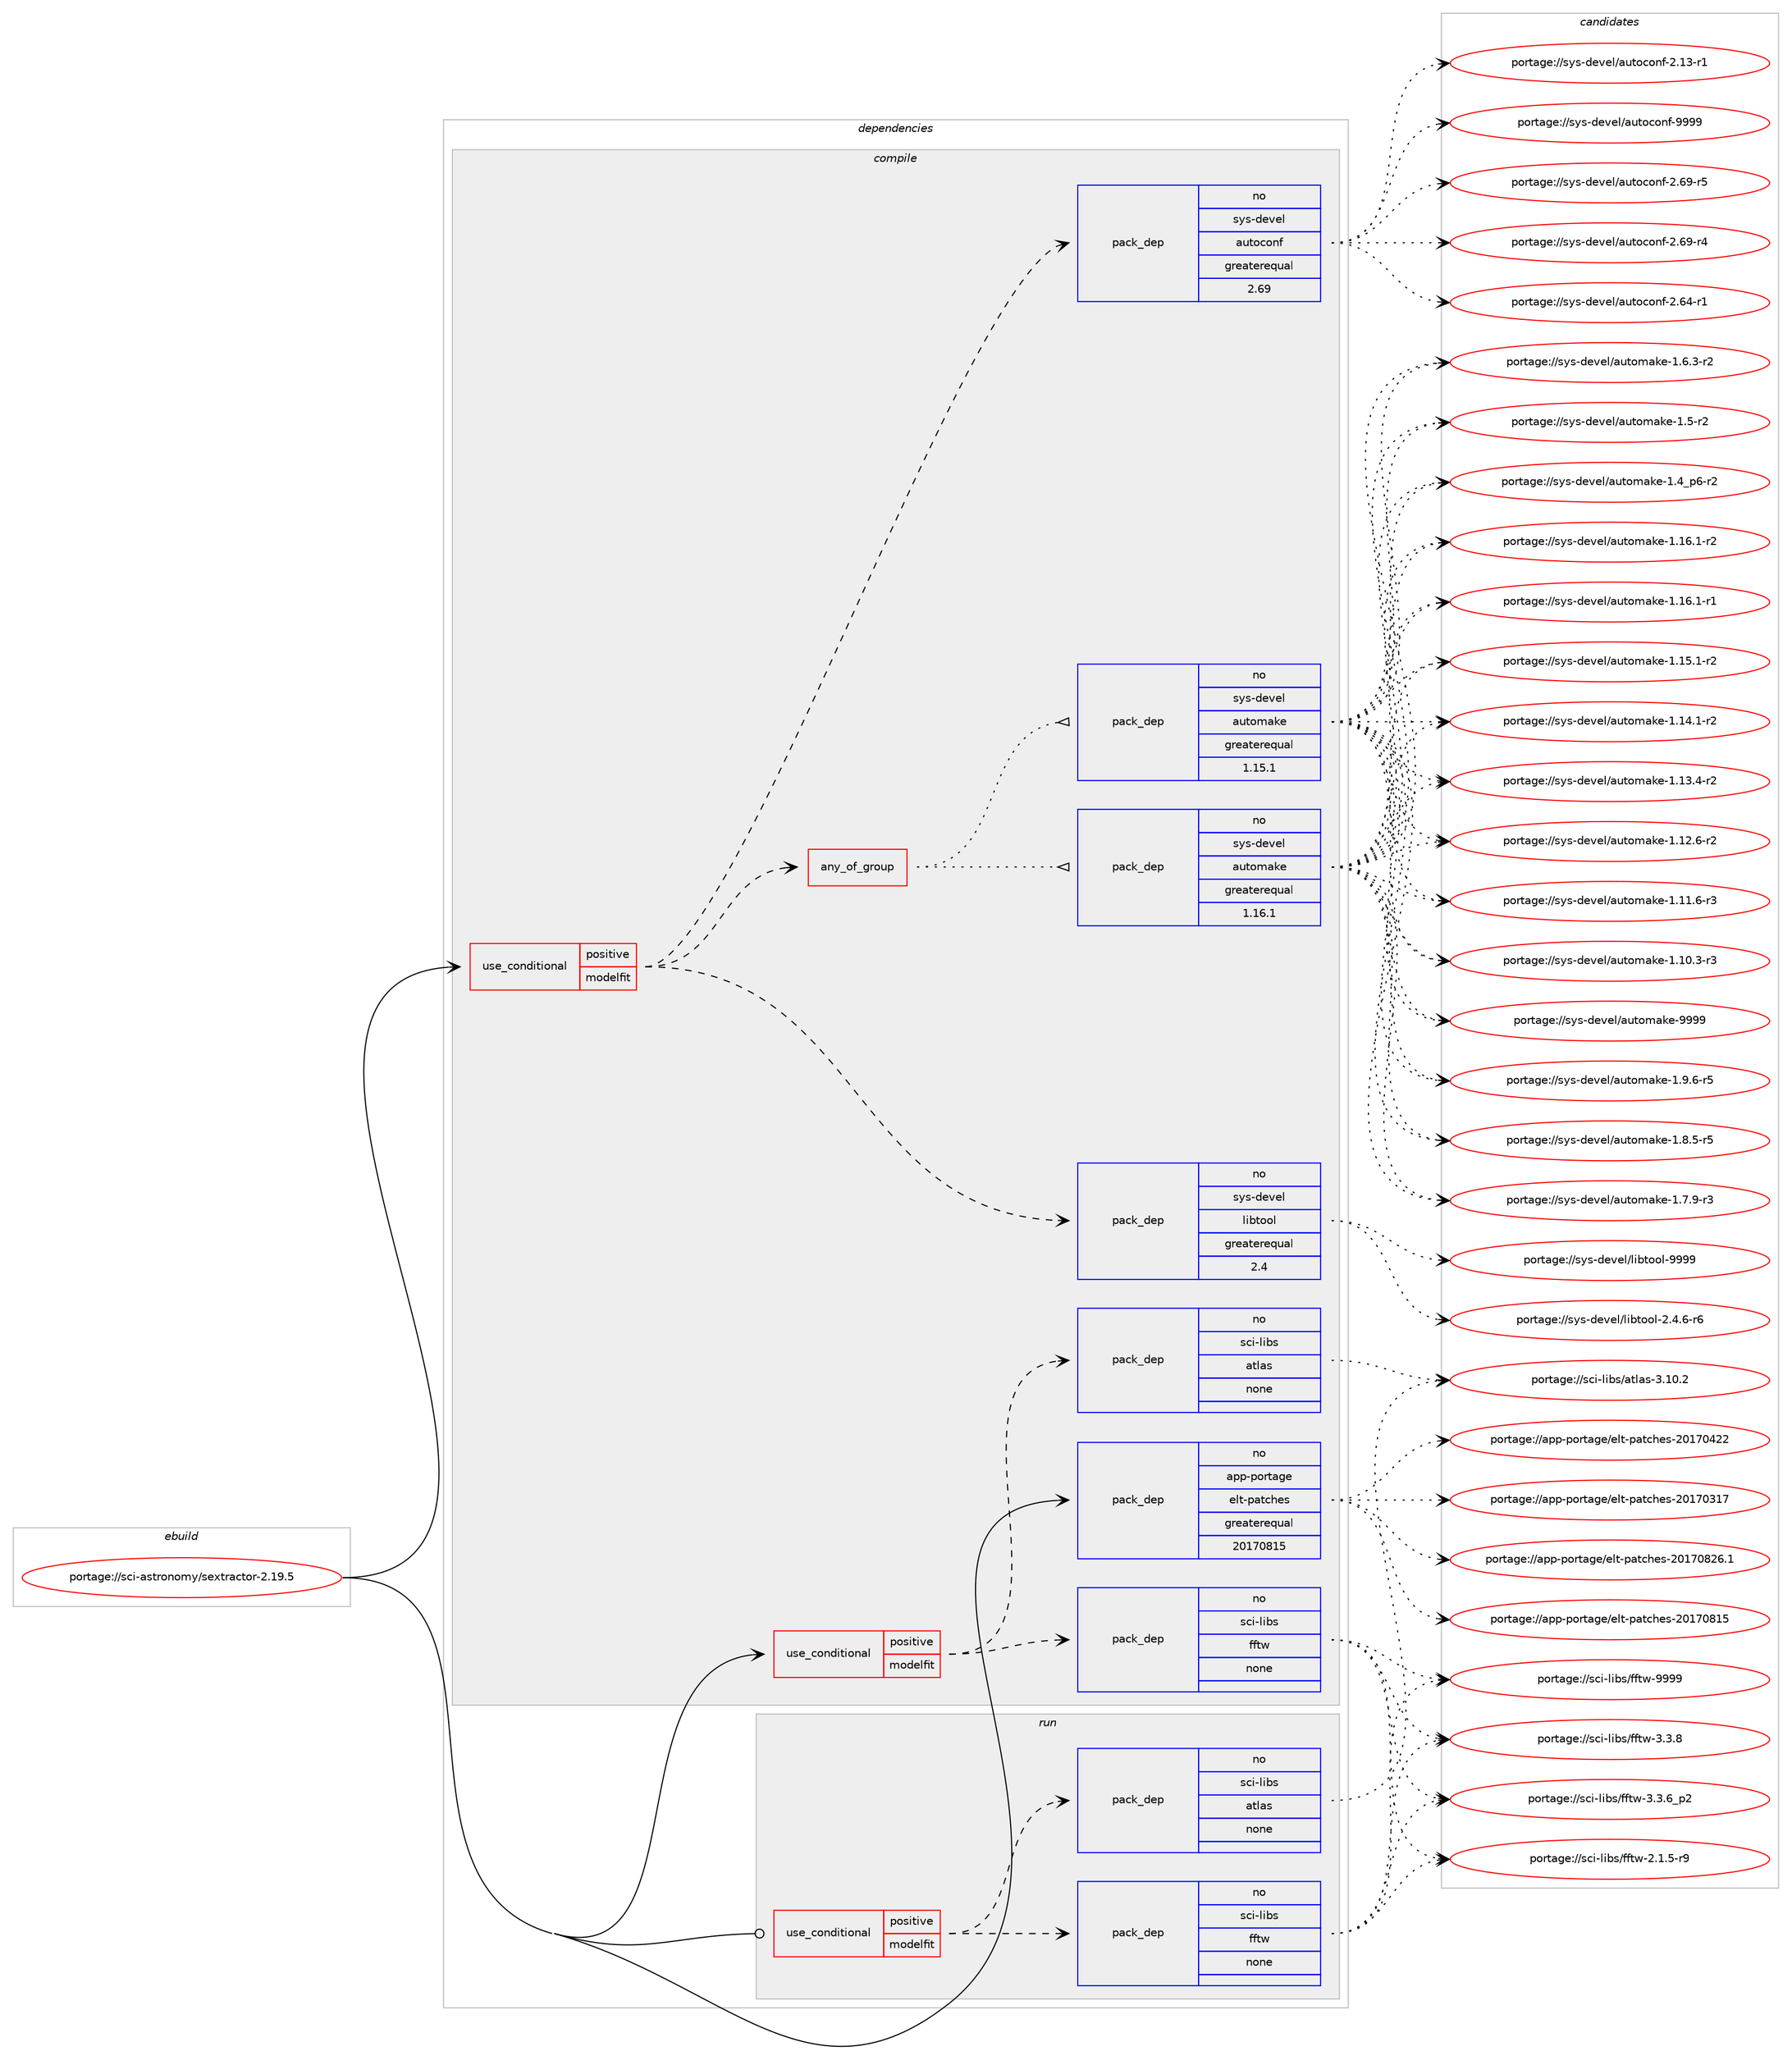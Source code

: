 digraph prolog {

# *************
# Graph options
# *************

newrank=true;
concentrate=true;
compound=true;
graph [rankdir=LR,fontname=Helvetica,fontsize=10,ranksep=1.5];#, ranksep=2.5, nodesep=0.2];
edge  [arrowhead=vee];
node  [fontname=Helvetica,fontsize=10];

# **********
# The ebuild
# **********

subgraph cluster_leftcol {
color=gray;
rank=same;
label=<<i>ebuild</i>>;
id [label="portage://sci-astronomy/sextractor-2.19.5", color=red, width=4, href="../sci-astronomy/sextractor-2.19.5.svg"];
}

# ****************
# The dependencies
# ****************

subgraph cluster_midcol {
color=gray;
label=<<i>dependencies</i>>;
subgraph cluster_compile {
fillcolor="#eeeeee";
style=filled;
label=<<i>compile</i>>;
subgraph cond7970 {
dependency44503 [label=<<TABLE BORDER="0" CELLBORDER="1" CELLSPACING="0" CELLPADDING="4"><TR><TD ROWSPAN="3" CELLPADDING="10">use_conditional</TD></TR><TR><TD>positive</TD></TR><TR><TD>modelfit</TD></TR></TABLE>>, shape=none, color=red];
subgraph any945 {
dependency44504 [label=<<TABLE BORDER="0" CELLBORDER="1" CELLSPACING="0" CELLPADDING="4"><TR><TD CELLPADDING="10">any_of_group</TD></TR></TABLE>>, shape=none, color=red];subgraph pack35584 {
dependency44505 [label=<<TABLE BORDER="0" CELLBORDER="1" CELLSPACING="0" CELLPADDING="4" WIDTH="220"><TR><TD ROWSPAN="6" CELLPADDING="30">pack_dep</TD></TR><TR><TD WIDTH="110">no</TD></TR><TR><TD>sys-devel</TD></TR><TR><TD>automake</TD></TR><TR><TD>greaterequal</TD></TR><TR><TD>1.16.1</TD></TR></TABLE>>, shape=none, color=blue];
}
dependency44504:e -> dependency44505:w [weight=20,style="dotted",arrowhead="oinv"];
subgraph pack35585 {
dependency44506 [label=<<TABLE BORDER="0" CELLBORDER="1" CELLSPACING="0" CELLPADDING="4" WIDTH="220"><TR><TD ROWSPAN="6" CELLPADDING="30">pack_dep</TD></TR><TR><TD WIDTH="110">no</TD></TR><TR><TD>sys-devel</TD></TR><TR><TD>automake</TD></TR><TR><TD>greaterequal</TD></TR><TR><TD>1.15.1</TD></TR></TABLE>>, shape=none, color=blue];
}
dependency44504:e -> dependency44506:w [weight=20,style="dotted",arrowhead="oinv"];
}
dependency44503:e -> dependency44504:w [weight=20,style="dashed",arrowhead="vee"];
subgraph pack35586 {
dependency44507 [label=<<TABLE BORDER="0" CELLBORDER="1" CELLSPACING="0" CELLPADDING="4" WIDTH="220"><TR><TD ROWSPAN="6" CELLPADDING="30">pack_dep</TD></TR><TR><TD WIDTH="110">no</TD></TR><TR><TD>sys-devel</TD></TR><TR><TD>autoconf</TD></TR><TR><TD>greaterequal</TD></TR><TR><TD>2.69</TD></TR></TABLE>>, shape=none, color=blue];
}
dependency44503:e -> dependency44507:w [weight=20,style="dashed",arrowhead="vee"];
subgraph pack35587 {
dependency44508 [label=<<TABLE BORDER="0" CELLBORDER="1" CELLSPACING="0" CELLPADDING="4" WIDTH="220"><TR><TD ROWSPAN="6" CELLPADDING="30">pack_dep</TD></TR><TR><TD WIDTH="110">no</TD></TR><TR><TD>sys-devel</TD></TR><TR><TD>libtool</TD></TR><TR><TD>greaterequal</TD></TR><TR><TD>2.4</TD></TR></TABLE>>, shape=none, color=blue];
}
dependency44503:e -> dependency44508:w [weight=20,style="dashed",arrowhead="vee"];
}
id:e -> dependency44503:w [weight=20,style="solid",arrowhead="vee"];
subgraph cond7971 {
dependency44509 [label=<<TABLE BORDER="0" CELLBORDER="1" CELLSPACING="0" CELLPADDING="4"><TR><TD ROWSPAN="3" CELLPADDING="10">use_conditional</TD></TR><TR><TD>positive</TD></TR><TR><TD>modelfit</TD></TR></TABLE>>, shape=none, color=red];
subgraph pack35588 {
dependency44510 [label=<<TABLE BORDER="0" CELLBORDER="1" CELLSPACING="0" CELLPADDING="4" WIDTH="220"><TR><TD ROWSPAN="6" CELLPADDING="30">pack_dep</TD></TR><TR><TD WIDTH="110">no</TD></TR><TR><TD>sci-libs</TD></TR><TR><TD>atlas</TD></TR><TR><TD>none</TD></TR><TR><TD></TD></TR></TABLE>>, shape=none, color=blue];
}
dependency44509:e -> dependency44510:w [weight=20,style="dashed",arrowhead="vee"];
subgraph pack35589 {
dependency44511 [label=<<TABLE BORDER="0" CELLBORDER="1" CELLSPACING="0" CELLPADDING="4" WIDTH="220"><TR><TD ROWSPAN="6" CELLPADDING="30">pack_dep</TD></TR><TR><TD WIDTH="110">no</TD></TR><TR><TD>sci-libs</TD></TR><TR><TD>fftw</TD></TR><TR><TD>none</TD></TR><TR><TD></TD></TR></TABLE>>, shape=none, color=blue];
}
dependency44509:e -> dependency44511:w [weight=20,style="dashed",arrowhead="vee"];
}
id:e -> dependency44509:w [weight=20,style="solid",arrowhead="vee"];
subgraph pack35590 {
dependency44512 [label=<<TABLE BORDER="0" CELLBORDER="1" CELLSPACING="0" CELLPADDING="4" WIDTH="220"><TR><TD ROWSPAN="6" CELLPADDING="30">pack_dep</TD></TR><TR><TD WIDTH="110">no</TD></TR><TR><TD>app-portage</TD></TR><TR><TD>elt-patches</TD></TR><TR><TD>greaterequal</TD></TR><TR><TD>20170815</TD></TR></TABLE>>, shape=none, color=blue];
}
id:e -> dependency44512:w [weight=20,style="solid",arrowhead="vee"];
}
subgraph cluster_compileandrun {
fillcolor="#eeeeee";
style=filled;
label=<<i>compile and run</i>>;
}
subgraph cluster_run {
fillcolor="#eeeeee";
style=filled;
label=<<i>run</i>>;
subgraph cond7972 {
dependency44513 [label=<<TABLE BORDER="0" CELLBORDER="1" CELLSPACING="0" CELLPADDING="4"><TR><TD ROWSPAN="3" CELLPADDING="10">use_conditional</TD></TR><TR><TD>positive</TD></TR><TR><TD>modelfit</TD></TR></TABLE>>, shape=none, color=red];
subgraph pack35591 {
dependency44514 [label=<<TABLE BORDER="0" CELLBORDER="1" CELLSPACING="0" CELLPADDING="4" WIDTH="220"><TR><TD ROWSPAN="6" CELLPADDING="30">pack_dep</TD></TR><TR><TD WIDTH="110">no</TD></TR><TR><TD>sci-libs</TD></TR><TR><TD>atlas</TD></TR><TR><TD>none</TD></TR><TR><TD></TD></TR></TABLE>>, shape=none, color=blue];
}
dependency44513:e -> dependency44514:w [weight=20,style="dashed",arrowhead="vee"];
subgraph pack35592 {
dependency44515 [label=<<TABLE BORDER="0" CELLBORDER="1" CELLSPACING="0" CELLPADDING="4" WIDTH="220"><TR><TD ROWSPAN="6" CELLPADDING="30">pack_dep</TD></TR><TR><TD WIDTH="110">no</TD></TR><TR><TD>sci-libs</TD></TR><TR><TD>fftw</TD></TR><TR><TD>none</TD></TR><TR><TD></TD></TR></TABLE>>, shape=none, color=blue];
}
dependency44513:e -> dependency44515:w [weight=20,style="dashed",arrowhead="vee"];
}
id:e -> dependency44513:w [weight=20,style="solid",arrowhead="odot"];
}
}

# **************
# The candidates
# **************

subgraph cluster_choices {
rank=same;
color=gray;
label=<<i>candidates</i>>;

subgraph choice35584 {
color=black;
nodesep=1;
choice115121115451001011181011084797117116111109971071014557575757 [label="portage://sys-devel/automake-9999", color=red, width=4,href="../sys-devel/automake-9999.svg"];
choice115121115451001011181011084797117116111109971071014549465746544511453 [label="portage://sys-devel/automake-1.9.6-r5", color=red, width=4,href="../sys-devel/automake-1.9.6-r5.svg"];
choice115121115451001011181011084797117116111109971071014549465646534511453 [label="portage://sys-devel/automake-1.8.5-r5", color=red, width=4,href="../sys-devel/automake-1.8.5-r5.svg"];
choice115121115451001011181011084797117116111109971071014549465546574511451 [label="portage://sys-devel/automake-1.7.9-r3", color=red, width=4,href="../sys-devel/automake-1.7.9-r3.svg"];
choice115121115451001011181011084797117116111109971071014549465446514511450 [label="portage://sys-devel/automake-1.6.3-r2", color=red, width=4,href="../sys-devel/automake-1.6.3-r2.svg"];
choice11512111545100101118101108479711711611110997107101454946534511450 [label="portage://sys-devel/automake-1.5-r2", color=red, width=4,href="../sys-devel/automake-1.5-r2.svg"];
choice115121115451001011181011084797117116111109971071014549465295112544511450 [label="portage://sys-devel/automake-1.4_p6-r2", color=red, width=4,href="../sys-devel/automake-1.4_p6-r2.svg"];
choice11512111545100101118101108479711711611110997107101454946495446494511450 [label="portage://sys-devel/automake-1.16.1-r2", color=red, width=4,href="../sys-devel/automake-1.16.1-r2.svg"];
choice11512111545100101118101108479711711611110997107101454946495446494511449 [label="portage://sys-devel/automake-1.16.1-r1", color=red, width=4,href="../sys-devel/automake-1.16.1-r1.svg"];
choice11512111545100101118101108479711711611110997107101454946495346494511450 [label="portage://sys-devel/automake-1.15.1-r2", color=red, width=4,href="../sys-devel/automake-1.15.1-r2.svg"];
choice11512111545100101118101108479711711611110997107101454946495246494511450 [label="portage://sys-devel/automake-1.14.1-r2", color=red, width=4,href="../sys-devel/automake-1.14.1-r2.svg"];
choice11512111545100101118101108479711711611110997107101454946495146524511450 [label="portage://sys-devel/automake-1.13.4-r2", color=red, width=4,href="../sys-devel/automake-1.13.4-r2.svg"];
choice11512111545100101118101108479711711611110997107101454946495046544511450 [label="portage://sys-devel/automake-1.12.6-r2", color=red, width=4,href="../sys-devel/automake-1.12.6-r2.svg"];
choice11512111545100101118101108479711711611110997107101454946494946544511451 [label="portage://sys-devel/automake-1.11.6-r3", color=red, width=4,href="../sys-devel/automake-1.11.6-r3.svg"];
choice11512111545100101118101108479711711611110997107101454946494846514511451 [label="portage://sys-devel/automake-1.10.3-r3", color=red, width=4,href="../sys-devel/automake-1.10.3-r3.svg"];
dependency44505:e -> choice115121115451001011181011084797117116111109971071014557575757:w [style=dotted,weight="100"];
dependency44505:e -> choice115121115451001011181011084797117116111109971071014549465746544511453:w [style=dotted,weight="100"];
dependency44505:e -> choice115121115451001011181011084797117116111109971071014549465646534511453:w [style=dotted,weight="100"];
dependency44505:e -> choice115121115451001011181011084797117116111109971071014549465546574511451:w [style=dotted,weight="100"];
dependency44505:e -> choice115121115451001011181011084797117116111109971071014549465446514511450:w [style=dotted,weight="100"];
dependency44505:e -> choice11512111545100101118101108479711711611110997107101454946534511450:w [style=dotted,weight="100"];
dependency44505:e -> choice115121115451001011181011084797117116111109971071014549465295112544511450:w [style=dotted,weight="100"];
dependency44505:e -> choice11512111545100101118101108479711711611110997107101454946495446494511450:w [style=dotted,weight="100"];
dependency44505:e -> choice11512111545100101118101108479711711611110997107101454946495446494511449:w [style=dotted,weight="100"];
dependency44505:e -> choice11512111545100101118101108479711711611110997107101454946495346494511450:w [style=dotted,weight="100"];
dependency44505:e -> choice11512111545100101118101108479711711611110997107101454946495246494511450:w [style=dotted,weight="100"];
dependency44505:e -> choice11512111545100101118101108479711711611110997107101454946495146524511450:w [style=dotted,weight="100"];
dependency44505:e -> choice11512111545100101118101108479711711611110997107101454946495046544511450:w [style=dotted,weight="100"];
dependency44505:e -> choice11512111545100101118101108479711711611110997107101454946494946544511451:w [style=dotted,weight="100"];
dependency44505:e -> choice11512111545100101118101108479711711611110997107101454946494846514511451:w [style=dotted,weight="100"];
}
subgraph choice35585 {
color=black;
nodesep=1;
choice115121115451001011181011084797117116111109971071014557575757 [label="portage://sys-devel/automake-9999", color=red, width=4,href="../sys-devel/automake-9999.svg"];
choice115121115451001011181011084797117116111109971071014549465746544511453 [label="portage://sys-devel/automake-1.9.6-r5", color=red, width=4,href="../sys-devel/automake-1.9.6-r5.svg"];
choice115121115451001011181011084797117116111109971071014549465646534511453 [label="portage://sys-devel/automake-1.8.5-r5", color=red, width=4,href="../sys-devel/automake-1.8.5-r5.svg"];
choice115121115451001011181011084797117116111109971071014549465546574511451 [label="portage://sys-devel/automake-1.7.9-r3", color=red, width=4,href="../sys-devel/automake-1.7.9-r3.svg"];
choice115121115451001011181011084797117116111109971071014549465446514511450 [label="portage://sys-devel/automake-1.6.3-r2", color=red, width=4,href="../sys-devel/automake-1.6.3-r2.svg"];
choice11512111545100101118101108479711711611110997107101454946534511450 [label="portage://sys-devel/automake-1.5-r2", color=red, width=4,href="../sys-devel/automake-1.5-r2.svg"];
choice115121115451001011181011084797117116111109971071014549465295112544511450 [label="portage://sys-devel/automake-1.4_p6-r2", color=red, width=4,href="../sys-devel/automake-1.4_p6-r2.svg"];
choice11512111545100101118101108479711711611110997107101454946495446494511450 [label="portage://sys-devel/automake-1.16.1-r2", color=red, width=4,href="../sys-devel/automake-1.16.1-r2.svg"];
choice11512111545100101118101108479711711611110997107101454946495446494511449 [label="portage://sys-devel/automake-1.16.1-r1", color=red, width=4,href="../sys-devel/automake-1.16.1-r1.svg"];
choice11512111545100101118101108479711711611110997107101454946495346494511450 [label="portage://sys-devel/automake-1.15.1-r2", color=red, width=4,href="../sys-devel/automake-1.15.1-r2.svg"];
choice11512111545100101118101108479711711611110997107101454946495246494511450 [label="portage://sys-devel/automake-1.14.1-r2", color=red, width=4,href="../sys-devel/automake-1.14.1-r2.svg"];
choice11512111545100101118101108479711711611110997107101454946495146524511450 [label="portage://sys-devel/automake-1.13.4-r2", color=red, width=4,href="../sys-devel/automake-1.13.4-r2.svg"];
choice11512111545100101118101108479711711611110997107101454946495046544511450 [label="portage://sys-devel/automake-1.12.6-r2", color=red, width=4,href="../sys-devel/automake-1.12.6-r2.svg"];
choice11512111545100101118101108479711711611110997107101454946494946544511451 [label="portage://sys-devel/automake-1.11.6-r3", color=red, width=4,href="../sys-devel/automake-1.11.6-r3.svg"];
choice11512111545100101118101108479711711611110997107101454946494846514511451 [label="portage://sys-devel/automake-1.10.3-r3", color=red, width=4,href="../sys-devel/automake-1.10.3-r3.svg"];
dependency44506:e -> choice115121115451001011181011084797117116111109971071014557575757:w [style=dotted,weight="100"];
dependency44506:e -> choice115121115451001011181011084797117116111109971071014549465746544511453:w [style=dotted,weight="100"];
dependency44506:e -> choice115121115451001011181011084797117116111109971071014549465646534511453:w [style=dotted,weight="100"];
dependency44506:e -> choice115121115451001011181011084797117116111109971071014549465546574511451:w [style=dotted,weight="100"];
dependency44506:e -> choice115121115451001011181011084797117116111109971071014549465446514511450:w [style=dotted,weight="100"];
dependency44506:e -> choice11512111545100101118101108479711711611110997107101454946534511450:w [style=dotted,weight="100"];
dependency44506:e -> choice115121115451001011181011084797117116111109971071014549465295112544511450:w [style=dotted,weight="100"];
dependency44506:e -> choice11512111545100101118101108479711711611110997107101454946495446494511450:w [style=dotted,weight="100"];
dependency44506:e -> choice11512111545100101118101108479711711611110997107101454946495446494511449:w [style=dotted,weight="100"];
dependency44506:e -> choice11512111545100101118101108479711711611110997107101454946495346494511450:w [style=dotted,weight="100"];
dependency44506:e -> choice11512111545100101118101108479711711611110997107101454946495246494511450:w [style=dotted,weight="100"];
dependency44506:e -> choice11512111545100101118101108479711711611110997107101454946495146524511450:w [style=dotted,weight="100"];
dependency44506:e -> choice11512111545100101118101108479711711611110997107101454946495046544511450:w [style=dotted,weight="100"];
dependency44506:e -> choice11512111545100101118101108479711711611110997107101454946494946544511451:w [style=dotted,weight="100"];
dependency44506:e -> choice11512111545100101118101108479711711611110997107101454946494846514511451:w [style=dotted,weight="100"];
}
subgraph choice35586 {
color=black;
nodesep=1;
choice115121115451001011181011084797117116111991111101024557575757 [label="portage://sys-devel/autoconf-9999", color=red, width=4,href="../sys-devel/autoconf-9999.svg"];
choice1151211154510010111810110847971171161119911111010245504654574511453 [label="portage://sys-devel/autoconf-2.69-r5", color=red, width=4,href="../sys-devel/autoconf-2.69-r5.svg"];
choice1151211154510010111810110847971171161119911111010245504654574511452 [label="portage://sys-devel/autoconf-2.69-r4", color=red, width=4,href="../sys-devel/autoconf-2.69-r4.svg"];
choice1151211154510010111810110847971171161119911111010245504654524511449 [label="portage://sys-devel/autoconf-2.64-r1", color=red, width=4,href="../sys-devel/autoconf-2.64-r1.svg"];
choice1151211154510010111810110847971171161119911111010245504649514511449 [label="portage://sys-devel/autoconf-2.13-r1", color=red, width=4,href="../sys-devel/autoconf-2.13-r1.svg"];
dependency44507:e -> choice115121115451001011181011084797117116111991111101024557575757:w [style=dotted,weight="100"];
dependency44507:e -> choice1151211154510010111810110847971171161119911111010245504654574511453:w [style=dotted,weight="100"];
dependency44507:e -> choice1151211154510010111810110847971171161119911111010245504654574511452:w [style=dotted,weight="100"];
dependency44507:e -> choice1151211154510010111810110847971171161119911111010245504654524511449:w [style=dotted,weight="100"];
dependency44507:e -> choice1151211154510010111810110847971171161119911111010245504649514511449:w [style=dotted,weight="100"];
}
subgraph choice35587 {
color=black;
nodesep=1;
choice1151211154510010111810110847108105981161111111084557575757 [label="portage://sys-devel/libtool-9999", color=red, width=4,href="../sys-devel/libtool-9999.svg"];
choice1151211154510010111810110847108105981161111111084550465246544511454 [label="portage://sys-devel/libtool-2.4.6-r6", color=red, width=4,href="../sys-devel/libtool-2.4.6-r6.svg"];
dependency44508:e -> choice1151211154510010111810110847108105981161111111084557575757:w [style=dotted,weight="100"];
dependency44508:e -> choice1151211154510010111810110847108105981161111111084550465246544511454:w [style=dotted,weight="100"];
}
subgraph choice35588 {
color=black;
nodesep=1;
choice11599105451081059811547971161089711545514649484650 [label="portage://sci-libs/atlas-3.10.2", color=red, width=4,href="../sci-libs/atlas-3.10.2.svg"];
dependency44510:e -> choice11599105451081059811547971161089711545514649484650:w [style=dotted,weight="100"];
}
subgraph choice35589 {
color=black;
nodesep=1;
choice115991054510810598115471021021161194557575757 [label="portage://sci-libs/fftw-9999", color=red, width=4,href="../sci-libs/fftw-9999.svg"];
choice11599105451081059811547102102116119455146514656 [label="portage://sci-libs/fftw-3.3.8", color=red, width=4,href="../sci-libs/fftw-3.3.8.svg"];
choice115991054510810598115471021021161194551465146549511250 [label="portage://sci-libs/fftw-3.3.6_p2", color=red, width=4,href="../sci-libs/fftw-3.3.6_p2.svg"];
choice115991054510810598115471021021161194550464946534511457 [label="portage://sci-libs/fftw-2.1.5-r9", color=red, width=4,href="../sci-libs/fftw-2.1.5-r9.svg"];
dependency44511:e -> choice115991054510810598115471021021161194557575757:w [style=dotted,weight="100"];
dependency44511:e -> choice11599105451081059811547102102116119455146514656:w [style=dotted,weight="100"];
dependency44511:e -> choice115991054510810598115471021021161194551465146549511250:w [style=dotted,weight="100"];
dependency44511:e -> choice115991054510810598115471021021161194550464946534511457:w [style=dotted,weight="100"];
}
subgraph choice35590 {
color=black;
nodesep=1;
choice971121124511211111411697103101471011081164511297116991041011154550484955485650544649 [label="portage://app-portage/elt-patches-20170826.1", color=red, width=4,href="../app-portage/elt-patches-20170826.1.svg"];
choice97112112451121111141169710310147101108116451129711699104101115455048495548564953 [label="portage://app-portage/elt-patches-20170815", color=red, width=4,href="../app-portage/elt-patches-20170815.svg"];
choice97112112451121111141169710310147101108116451129711699104101115455048495548525050 [label="portage://app-portage/elt-patches-20170422", color=red, width=4,href="../app-portage/elt-patches-20170422.svg"];
choice97112112451121111141169710310147101108116451129711699104101115455048495548514955 [label="portage://app-portage/elt-patches-20170317", color=red, width=4,href="../app-portage/elt-patches-20170317.svg"];
dependency44512:e -> choice971121124511211111411697103101471011081164511297116991041011154550484955485650544649:w [style=dotted,weight="100"];
dependency44512:e -> choice97112112451121111141169710310147101108116451129711699104101115455048495548564953:w [style=dotted,weight="100"];
dependency44512:e -> choice97112112451121111141169710310147101108116451129711699104101115455048495548525050:w [style=dotted,weight="100"];
dependency44512:e -> choice97112112451121111141169710310147101108116451129711699104101115455048495548514955:w [style=dotted,weight="100"];
}
subgraph choice35591 {
color=black;
nodesep=1;
choice11599105451081059811547971161089711545514649484650 [label="portage://sci-libs/atlas-3.10.2", color=red, width=4,href="../sci-libs/atlas-3.10.2.svg"];
dependency44514:e -> choice11599105451081059811547971161089711545514649484650:w [style=dotted,weight="100"];
}
subgraph choice35592 {
color=black;
nodesep=1;
choice115991054510810598115471021021161194557575757 [label="portage://sci-libs/fftw-9999", color=red, width=4,href="../sci-libs/fftw-9999.svg"];
choice11599105451081059811547102102116119455146514656 [label="portage://sci-libs/fftw-3.3.8", color=red, width=4,href="../sci-libs/fftw-3.3.8.svg"];
choice115991054510810598115471021021161194551465146549511250 [label="portage://sci-libs/fftw-3.3.6_p2", color=red, width=4,href="../sci-libs/fftw-3.3.6_p2.svg"];
choice115991054510810598115471021021161194550464946534511457 [label="portage://sci-libs/fftw-2.1.5-r9", color=red, width=4,href="../sci-libs/fftw-2.1.5-r9.svg"];
dependency44515:e -> choice115991054510810598115471021021161194557575757:w [style=dotted,weight="100"];
dependency44515:e -> choice11599105451081059811547102102116119455146514656:w [style=dotted,weight="100"];
dependency44515:e -> choice115991054510810598115471021021161194551465146549511250:w [style=dotted,weight="100"];
dependency44515:e -> choice115991054510810598115471021021161194550464946534511457:w [style=dotted,weight="100"];
}
}

}
